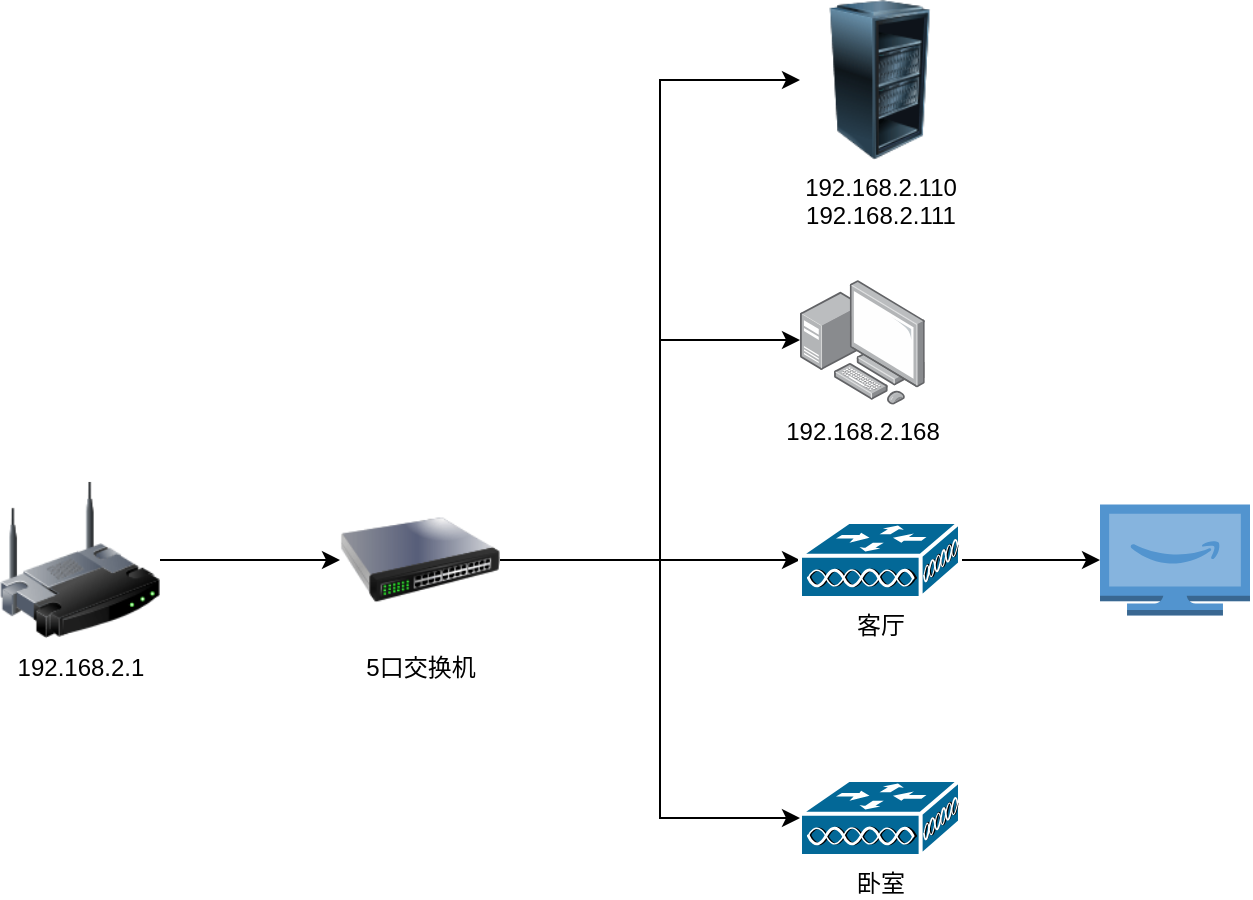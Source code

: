 <mxfile version="17.4.5" type="github">
  <diagram id="l8hXMBHkgcEJcSW0mbfh" name="Page-1">
    <mxGraphModel dx="1038" dy="1366" grid="1" gridSize="10" guides="1" tooltips="1" connect="1" arrows="1" fold="1" page="1" pageScale="1" pageWidth="1169" pageHeight="827" math="0" shadow="0">
      <root>
        <mxCell id="0" />
        <mxCell id="1" parent="0" />
        <mxCell id="yNWG9U2jNo0fa29373Dh-3" value="" style="edgeStyle=orthogonalEdgeStyle;rounded=0;orthogonalLoop=1;jettySize=auto;html=1;" edge="1" parent="1" source="yNWG9U2jNo0fa29373Dh-1">
          <mxGeometry relative="1" as="geometry">
            <mxPoint x="340" y="240" as="targetPoint" />
          </mxGeometry>
        </mxCell>
        <mxCell id="yNWG9U2jNo0fa29373Dh-1" value="192.168.2.1" style="image;html=1;image=img/lib/clip_art/networking/Wireless_Router_128x128.png" vertex="1" parent="1">
          <mxGeometry x="170" y="200" width="80" height="80" as="geometry" />
        </mxCell>
        <mxCell id="yNWG9U2jNo0fa29373Dh-11" style="edgeStyle=orthogonalEdgeStyle;rounded=0;orthogonalLoop=1;jettySize=auto;html=1;" edge="1" parent="1" target="yNWG9U2jNo0fa29373Dh-8">
          <mxGeometry relative="1" as="geometry">
            <mxPoint x="430" y="240" as="sourcePoint" />
            <mxPoint x="588" y="110" as="targetPoint" />
            <Array as="points">
              <mxPoint x="500" y="240" />
              <mxPoint x="500" y="130" />
            </Array>
          </mxGeometry>
        </mxCell>
        <mxCell id="yNWG9U2jNo0fa29373Dh-14" style="edgeStyle=orthogonalEdgeStyle;rounded=0;orthogonalLoop=1;jettySize=auto;html=1;exitX=1;exitY=0.5;exitDx=0;exitDy=0;entryX=0;entryY=0.5;entryDx=0;entryDy=0;entryPerimeter=0;" edge="1" parent="1" source="yNWG9U2jNo0fa29373Dh-4" target="yNWG9U2jNo0fa29373Dh-9">
          <mxGeometry relative="1" as="geometry" />
        </mxCell>
        <mxCell id="yNWG9U2jNo0fa29373Dh-4" value="5口交换机" style="image;html=1;image=img/lib/clip_art/networking/Switch_128x128.png" vertex="1" parent="1">
          <mxGeometry x="340" y="200" width="80" height="80" as="geometry" />
        </mxCell>
        <mxCell id="yNWG9U2jNo0fa29373Dh-8" value="192.168.2.168" style="points=[];aspect=fixed;html=1;align=center;shadow=0;dashed=0;image;image=img/lib/allied_telesis/computer_and_terminals/Personal_Computer_with_Server.svg;" vertex="1" parent="1">
          <mxGeometry x="570" y="100" width="62.4" height="62.4" as="geometry" />
        </mxCell>
        <mxCell id="yNWG9U2jNo0fa29373Dh-16" style="edgeStyle=orthogonalEdgeStyle;rounded=0;orthogonalLoop=1;jettySize=auto;html=1;exitX=1;exitY=0.5;exitDx=0;exitDy=0;exitPerimeter=0;" edge="1" parent="1" source="yNWG9U2jNo0fa29373Dh-9" target="yNWG9U2jNo0fa29373Dh-15">
          <mxGeometry relative="1" as="geometry" />
        </mxCell>
        <mxCell id="yNWG9U2jNo0fa29373Dh-9" value="客厅" style="shape=mxgraph.cisco.misc.mesh_ap;html=1;pointerEvents=1;dashed=0;fillColor=#036897;strokeColor=#ffffff;strokeWidth=2;verticalLabelPosition=bottom;verticalAlign=top;align=center;outlineConnect=0;" vertex="1" parent="1">
          <mxGeometry x="570" y="221" width="80" height="38" as="geometry" />
        </mxCell>
        <mxCell id="yNWG9U2jNo0fa29373Dh-10" value="卧室" style="shape=mxgraph.cisco.misc.mesh_ap;html=1;pointerEvents=1;dashed=0;fillColor=#036897;strokeColor=#ffffff;strokeWidth=2;verticalLabelPosition=bottom;verticalAlign=top;align=center;outlineConnect=0;" vertex="1" parent="1">
          <mxGeometry x="570" y="350" width="80" height="38" as="geometry" />
        </mxCell>
        <mxCell id="yNWG9U2jNo0fa29373Dh-13" value="" style="edgeStyle=orthogonalEdgeStyle;rounded=0;orthogonalLoop=1;jettySize=auto;html=1;entryX=0;entryY=0.5;entryDx=0;entryDy=0;entryPerimeter=0;" edge="1" parent="1" target="yNWG9U2jNo0fa29373Dh-10">
          <mxGeometry relative="1" as="geometry">
            <mxPoint x="420" y="240" as="sourcePoint" />
            <mxPoint x="585" y="239.5" as="targetPoint" />
            <Array as="points">
              <mxPoint x="500" y="240" />
              <mxPoint x="500" y="369" />
            </Array>
          </mxGeometry>
        </mxCell>
        <mxCell id="yNWG9U2jNo0fa29373Dh-15" value="" style="outlineConnect=0;dashed=0;verticalLabelPosition=bottom;verticalAlign=top;align=center;html=1;shape=mxgraph.aws3.fire_tv;fillColor=#5294CF;gradientColor=none;" vertex="1" parent="1">
          <mxGeometry x="720" y="212.25" width="75" height="55.5" as="geometry" />
        </mxCell>
        <mxCell id="yNWG9U2jNo0fa29373Dh-17" style="edgeStyle=orthogonalEdgeStyle;rounded=0;orthogonalLoop=1;jettySize=auto;html=1;" edge="1" parent="1" target="yNWG9U2jNo0fa29373Dh-19">
          <mxGeometry relative="1" as="geometry">
            <mxPoint x="420" y="240" as="sourcePoint" />
            <mxPoint x="578" y="30" as="targetPoint" />
            <Array as="points">
              <mxPoint x="500" y="240" />
              <mxPoint x="500" />
            </Array>
          </mxGeometry>
        </mxCell>
        <mxCell id="yNWG9U2jNo0fa29373Dh-19" value="192.168.2.110&lt;br&gt;192.168.2.111" style="image;html=1;image=img/lib/clip_art/computers/Server_Rack_Partial_128x128.png" vertex="1" parent="1">
          <mxGeometry x="570" y="-40" width="80" height="80" as="geometry" />
        </mxCell>
      </root>
    </mxGraphModel>
  </diagram>
</mxfile>
